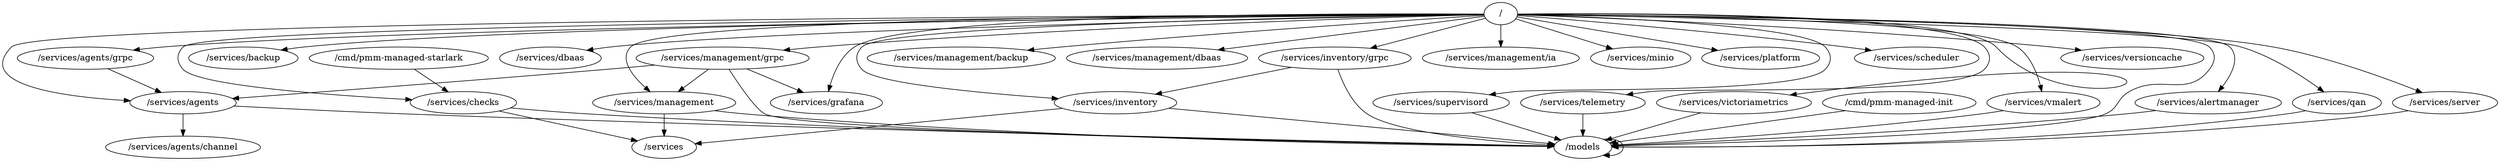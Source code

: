 digraph packages {
	"/" -> "/models";
	"/" -> "/services/agents";
	"/" -> "/services/agents/grpc";
	"/" -> "/services/alertmanager";
	"/" -> "/services/backup";
	"/" -> "/services/checks";
	"/" -> "/services/dbaas";
	"/" -> "/services/grafana";
	"/" -> "/services/inventory";
	"/" -> "/services/inventory/grpc";
	"/" -> "/services/management";
	"/" -> "/services/management/backup";
	"/" -> "/services/management/dbaas";
	"/" -> "/services/management/grpc";
	"/" -> "/services/management/ia";
	"/" -> "/services/minio";
	"/" -> "/services/platform";
	"/" -> "/services/qan";
	"/" -> "/services/scheduler";
	"/" -> "/services/server";
	"/" -> "/services/supervisord";
	"/" -> "/services/telemetry";
	"/" -> "/services/versioncache";
	"/" -> "/services/victoriametrics";
	"/" -> "/services/vmalert";
	"/cmd/pmm-managed-init" -> "/models";
	"/cmd/pmm-managed-starlark" -> "/services/checks";
	"/models" -> "/models";
	"/services/agents" -> "/models";
	"/services/agents" -> "/services/agents/channel";
	"/services/agents/grpc" -> "/services/agents";
	"/services/alertmanager" -> "/models";
	"/services/checks" -> "/models";
	"/services/checks" -> "/services";
	"/services/inventory" -> "/models";
	"/services/inventory" -> "/services";
	"/services/inventory/grpc" -> "/models";
	"/services/inventory/grpc" -> "/services/inventory";
	"/services/management" -> "/models";
	"/services/management" -> "/services";
	"/services/management/grpc" -> "/models";
	"/services/management/grpc" -> "/services/agents";
	"/services/management/grpc" -> "/services/grafana";
	"/services/management/grpc" -> "/services/management";
	"/services/qan" -> "/models";
	"/services/server" -> "/models";
	"/services/supervisord" -> "/models";
	"/services/telemetry" -> "/models";
	"/services/victoriametrics" -> "/models";
	"/services/vmalert" -> "/models";
}
